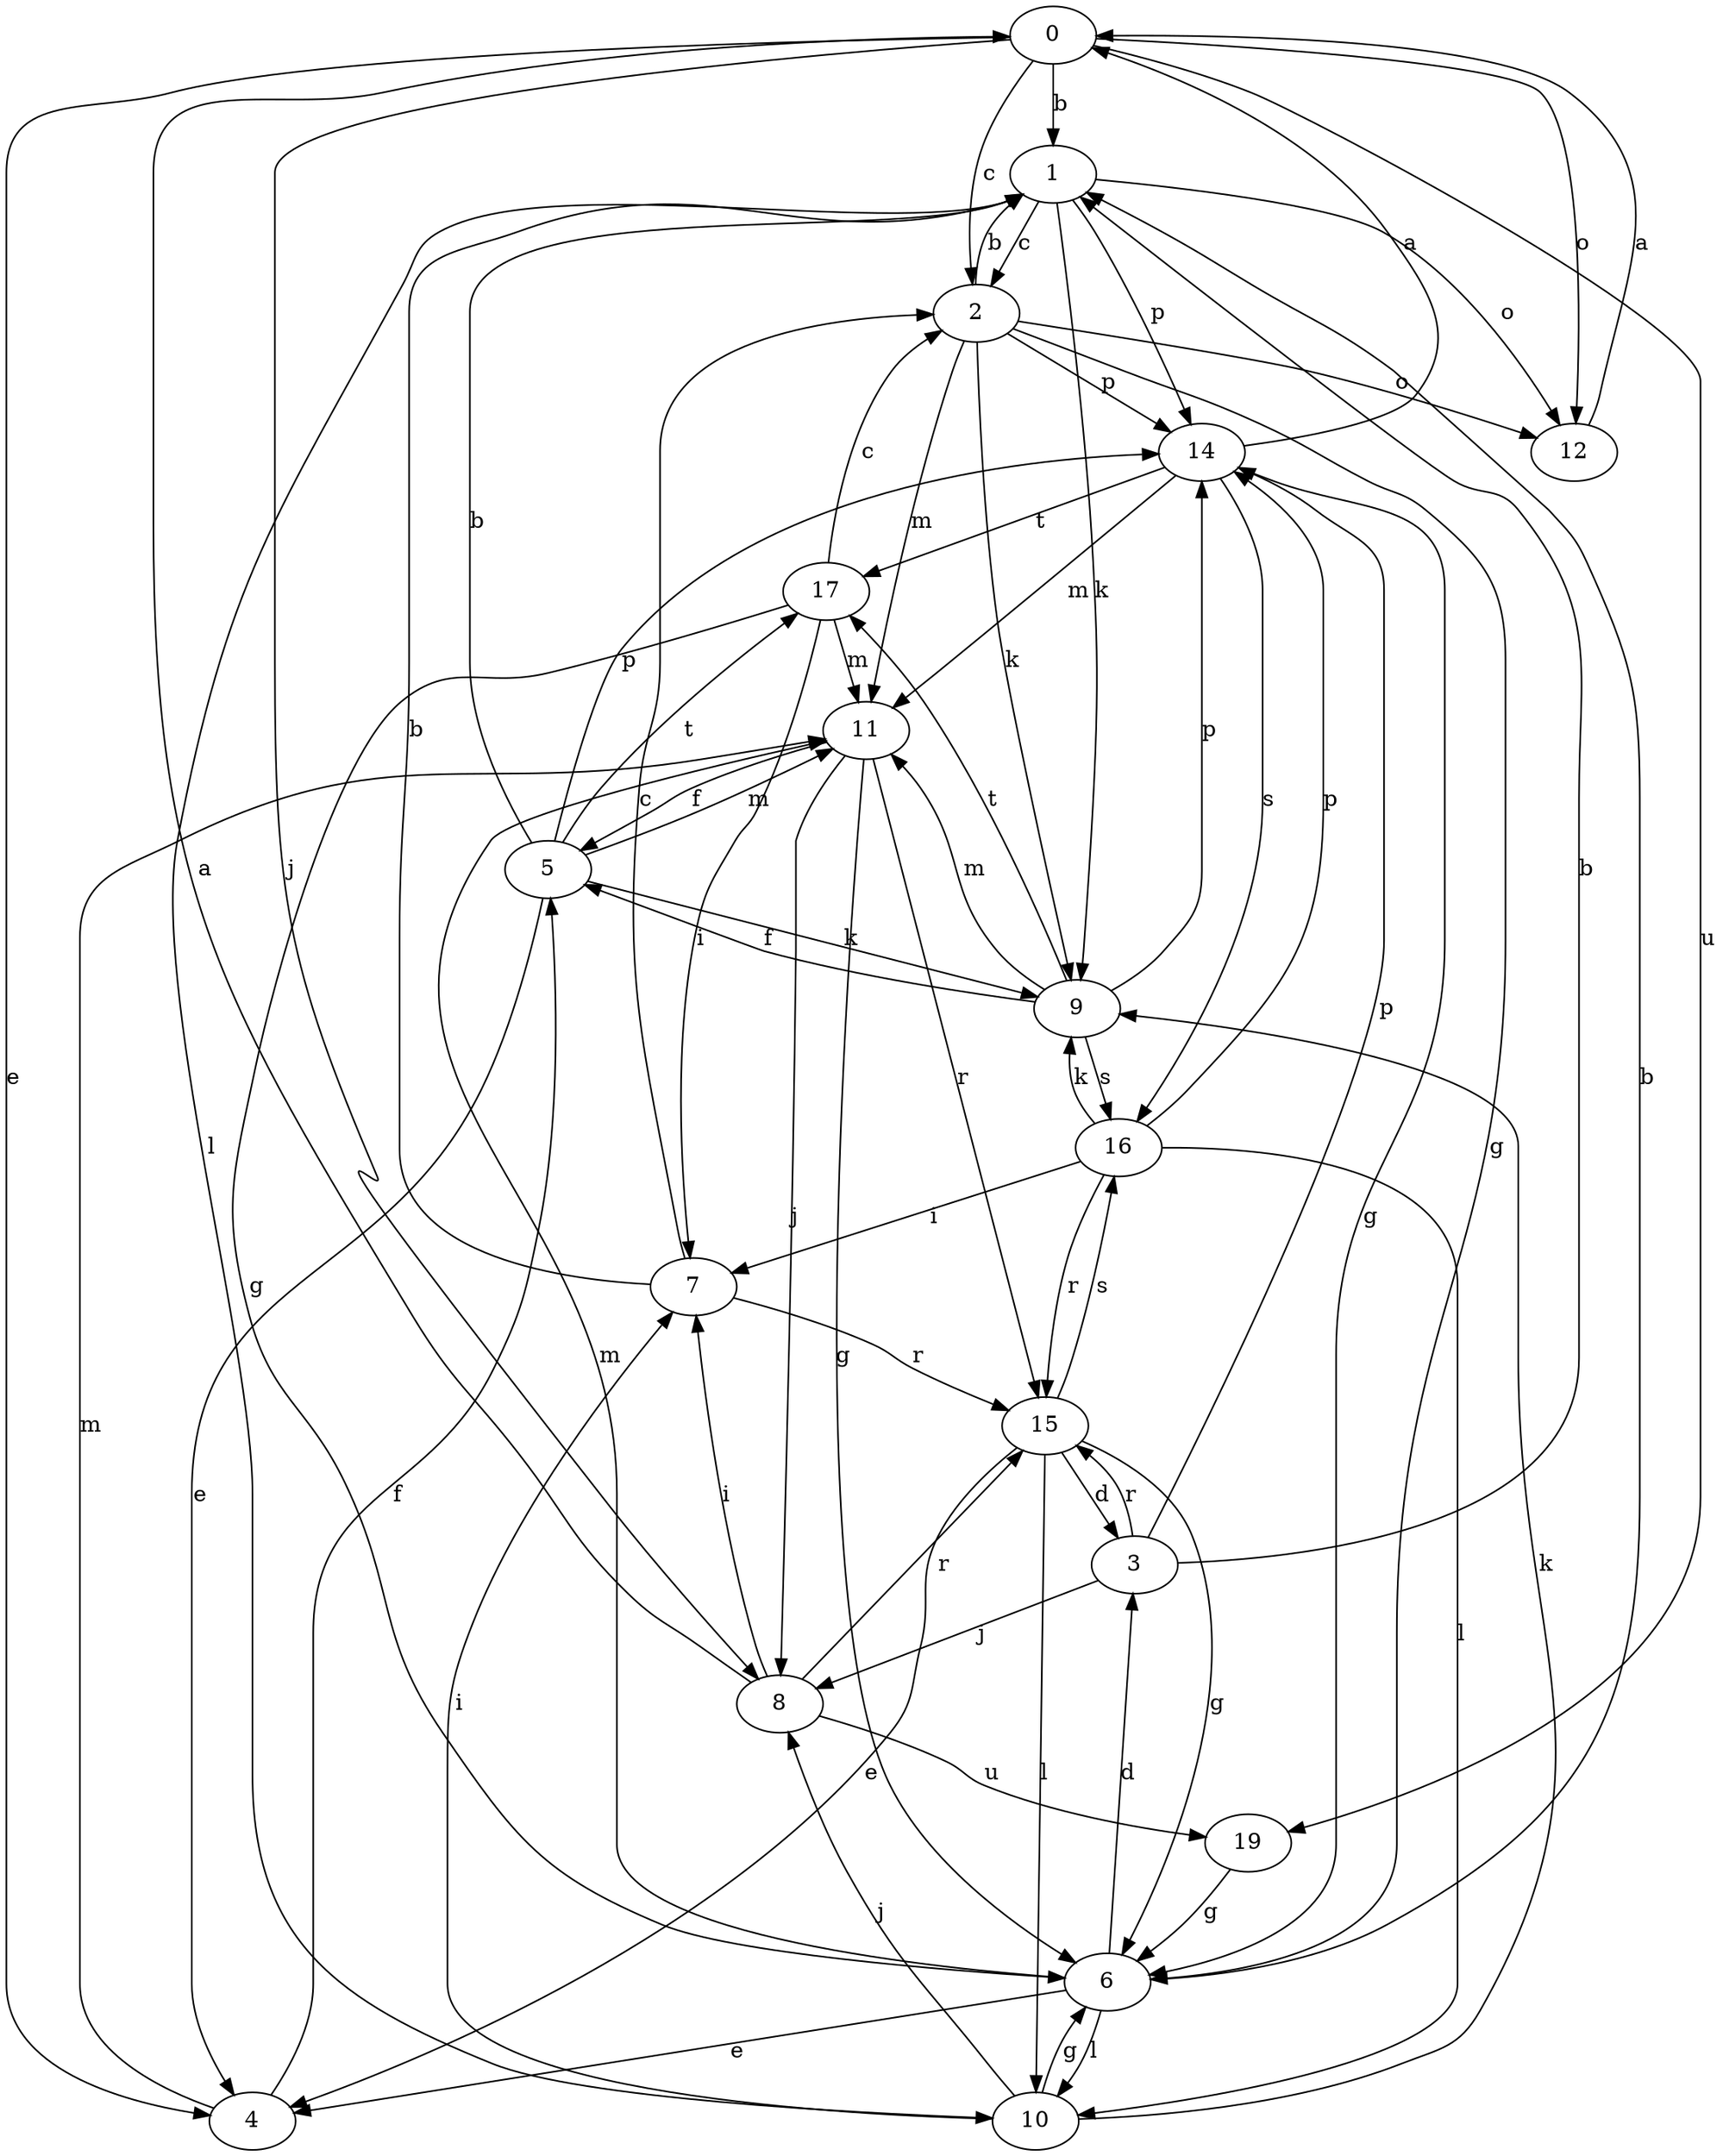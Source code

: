 strict digraph  {
0;
1;
2;
3;
4;
5;
6;
7;
8;
9;
10;
11;
12;
14;
15;
16;
17;
19;
0 -> 1  [label=b];
0 -> 2  [label=c];
0 -> 4  [label=e];
0 -> 8  [label=j];
0 -> 12  [label=o];
0 -> 19  [label=u];
1 -> 2  [label=c];
1 -> 9  [label=k];
1 -> 10  [label=l];
1 -> 12  [label=o];
1 -> 14  [label=p];
2 -> 1  [label=b];
2 -> 6  [label=g];
2 -> 9  [label=k];
2 -> 11  [label=m];
2 -> 12  [label=o];
2 -> 14  [label=p];
3 -> 1  [label=b];
3 -> 8  [label=j];
3 -> 14  [label=p];
3 -> 15  [label=r];
4 -> 5  [label=f];
4 -> 11  [label=m];
5 -> 1  [label=b];
5 -> 4  [label=e];
5 -> 9  [label=k];
5 -> 11  [label=m];
5 -> 14  [label=p];
5 -> 17  [label=t];
6 -> 1  [label=b];
6 -> 3  [label=d];
6 -> 4  [label=e];
6 -> 10  [label=l];
6 -> 11  [label=m];
7 -> 1  [label=b];
7 -> 2  [label=c];
7 -> 15  [label=r];
8 -> 0  [label=a];
8 -> 7  [label=i];
8 -> 15  [label=r];
8 -> 19  [label=u];
9 -> 5  [label=f];
9 -> 11  [label=m];
9 -> 14  [label=p];
9 -> 16  [label=s];
9 -> 17  [label=t];
10 -> 6  [label=g];
10 -> 7  [label=i];
10 -> 8  [label=j];
10 -> 9  [label=k];
11 -> 5  [label=f];
11 -> 6  [label=g];
11 -> 8  [label=j];
11 -> 15  [label=r];
12 -> 0  [label=a];
14 -> 0  [label=a];
14 -> 6  [label=g];
14 -> 11  [label=m];
14 -> 16  [label=s];
14 -> 17  [label=t];
15 -> 3  [label=d];
15 -> 4  [label=e];
15 -> 6  [label=g];
15 -> 10  [label=l];
15 -> 16  [label=s];
16 -> 7  [label=i];
16 -> 9  [label=k];
16 -> 10  [label=l];
16 -> 14  [label=p];
16 -> 15  [label=r];
17 -> 2  [label=c];
17 -> 6  [label=g];
17 -> 7  [label=i];
17 -> 11  [label=m];
19 -> 6  [label=g];
}
